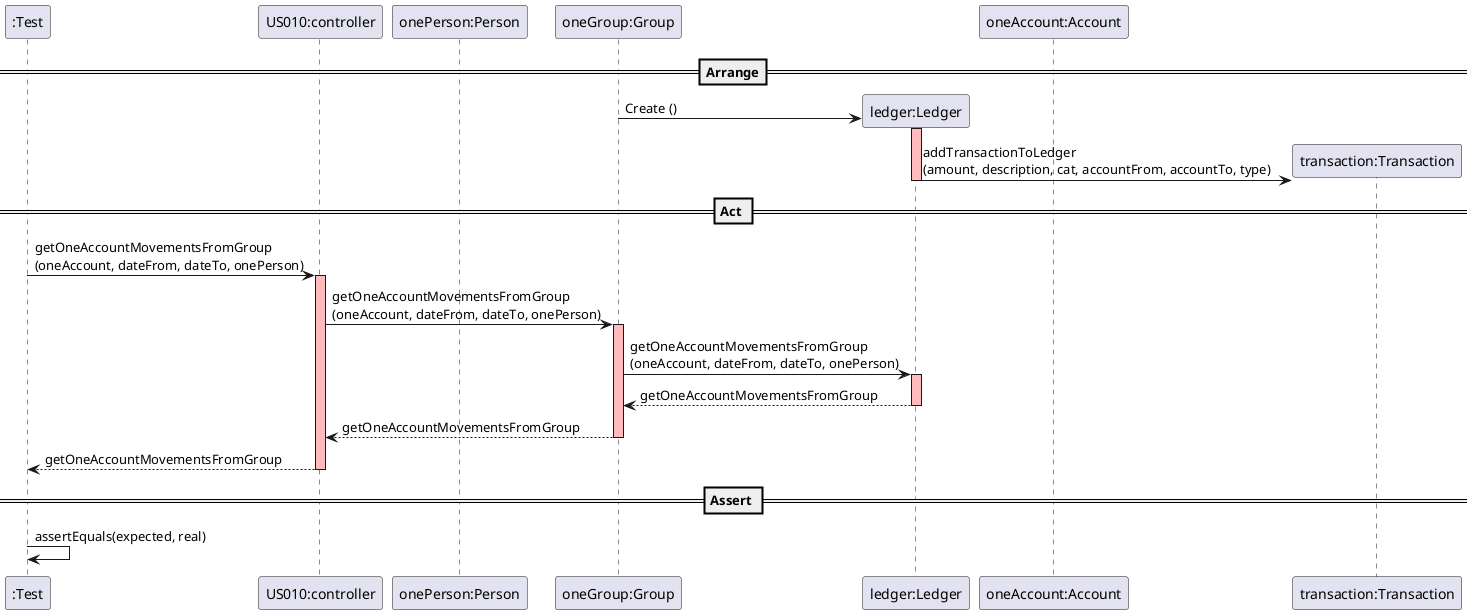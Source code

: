 @startuml
create ":Test"

==Arrange==

create "US010:controller"
create "onePerson:Person"
create "oneGroup:Group"
create "ledger:Ledger"
"oneGroup:Group" -> "ledger:Ledger" : Create ()
activate "ledger:Ledger" #FFBBBB
create "oneAccount:Account"
create "transaction:Transaction"
"ledger:Ledger" -> "transaction:Transaction" : addTransactionToLedger\n(amount, description, cat, accountFrom, accountTo, type)
deactivate "ledger:Ledger" #FFBBBB

== Act ==

":Test" -> "US010:controller" : getOneAccountMovementsFromGroup\n(oneAccount, dateFrom, dateTo, onePerson)
activate "US010:controller" #FFBBBB
"US010:controller" -> "oneGroup:Group" : getOneAccountMovementsFromGroup\n(oneAccount, dateFrom, dateTo, onePerson)
activate "oneGroup:Group" #FFBBBB
"oneGroup:Group" -> "ledger:Ledger" : getOneAccountMovementsFromGroup\n(oneAccount, dateFrom, dateTo, onePerson)
activate "ledger:Ledger" #FFBBBB
"ledger:Ledger" --> "oneGroup:Group" : getOneAccountMovementsFromGroup
deactivate "ledger:Ledger" #FFBBBB
"oneGroup:Group" --> "US010:controller" : getOneAccountMovementsFromGroup
deactivate "oneGroup:Group" #FFBBBB
"US010:controller" --> ":Test" : getOneAccountMovementsFromGroup
deactivate "US010:controller" #FFBBBB

== Assert ==

":Test" -> ":Test" : assertEquals(expected, real)

@enduml